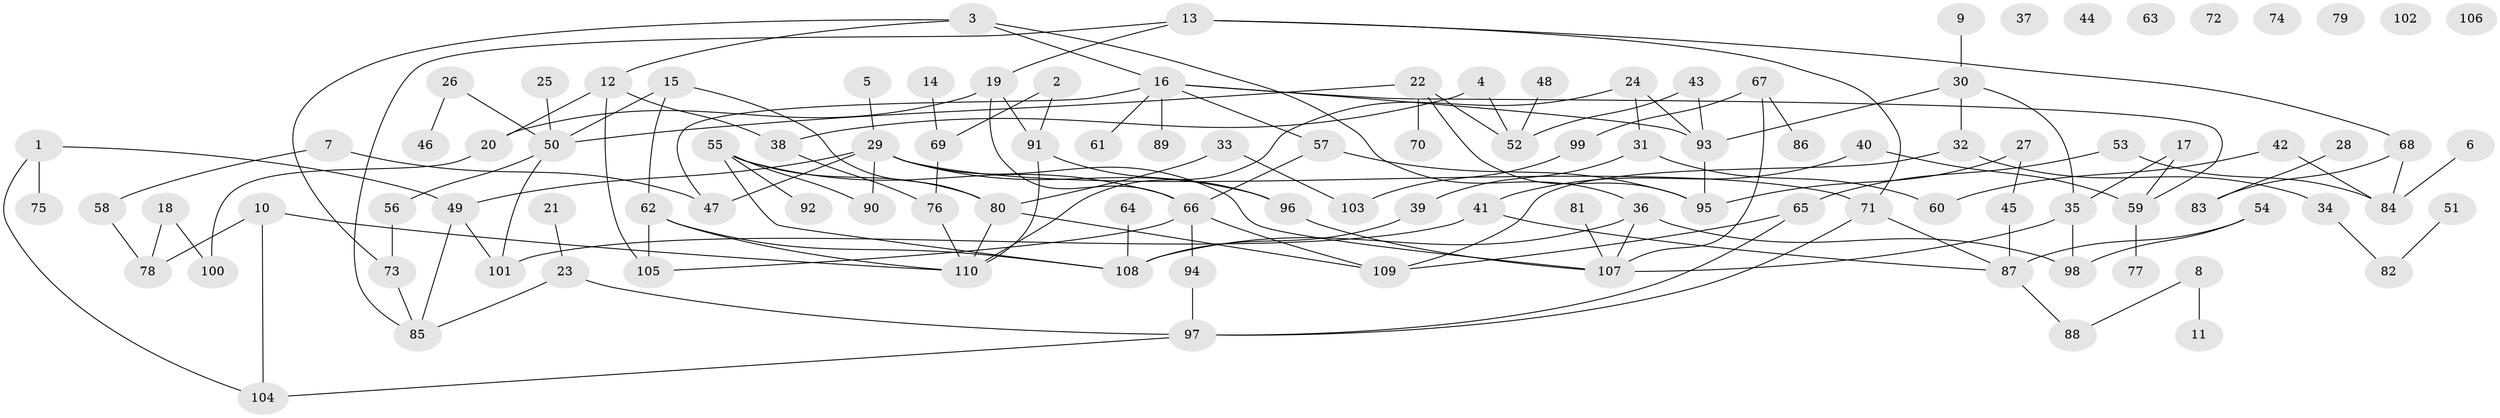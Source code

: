// Generated by graph-tools (version 1.1) at 2025/13/03/09/25 04:13:11]
// undirected, 110 vertices, 144 edges
graph export_dot {
graph [start="1"]
  node [color=gray90,style=filled];
  1;
  2;
  3;
  4;
  5;
  6;
  7;
  8;
  9;
  10;
  11;
  12;
  13;
  14;
  15;
  16;
  17;
  18;
  19;
  20;
  21;
  22;
  23;
  24;
  25;
  26;
  27;
  28;
  29;
  30;
  31;
  32;
  33;
  34;
  35;
  36;
  37;
  38;
  39;
  40;
  41;
  42;
  43;
  44;
  45;
  46;
  47;
  48;
  49;
  50;
  51;
  52;
  53;
  54;
  55;
  56;
  57;
  58;
  59;
  60;
  61;
  62;
  63;
  64;
  65;
  66;
  67;
  68;
  69;
  70;
  71;
  72;
  73;
  74;
  75;
  76;
  77;
  78;
  79;
  80;
  81;
  82;
  83;
  84;
  85;
  86;
  87;
  88;
  89;
  90;
  91;
  92;
  93;
  94;
  95;
  96;
  97;
  98;
  99;
  100;
  101;
  102;
  103;
  104;
  105;
  106;
  107;
  108;
  109;
  110;
  1 -- 49;
  1 -- 75;
  1 -- 104;
  2 -- 69;
  2 -- 91;
  3 -- 12;
  3 -- 16;
  3 -- 36;
  3 -- 73;
  4 -- 38;
  4 -- 52;
  5 -- 29;
  6 -- 84;
  7 -- 47;
  7 -- 58;
  8 -- 11;
  8 -- 88;
  9 -- 30;
  10 -- 78;
  10 -- 104;
  10 -- 110;
  12 -- 20;
  12 -- 38;
  12 -- 105;
  13 -- 19;
  13 -- 68;
  13 -- 71;
  13 -- 85;
  14 -- 69;
  15 -- 50;
  15 -- 62;
  15 -- 80;
  16 -- 47;
  16 -- 57;
  16 -- 59;
  16 -- 61;
  16 -- 89;
  16 -- 93;
  17 -- 35;
  17 -- 59;
  18 -- 78;
  18 -- 100;
  19 -- 20;
  19 -- 66;
  19 -- 91;
  20 -- 100;
  21 -- 23;
  22 -- 50;
  22 -- 52;
  22 -- 70;
  22 -- 95;
  23 -- 85;
  23 -- 97;
  24 -- 31;
  24 -- 93;
  24 -- 110;
  25 -- 50;
  26 -- 46;
  26 -- 50;
  27 -- 45;
  27 -- 95;
  28 -- 83;
  29 -- 47;
  29 -- 49;
  29 -- 71;
  29 -- 90;
  29 -- 96;
  29 -- 107;
  30 -- 32;
  30 -- 35;
  30 -- 93;
  31 -- 39;
  31 -- 60;
  32 -- 34;
  32 -- 109;
  33 -- 80;
  33 -- 103;
  34 -- 82;
  35 -- 98;
  35 -- 107;
  36 -- 98;
  36 -- 107;
  36 -- 108;
  38 -- 76;
  39 -- 108;
  40 -- 41;
  40 -- 59;
  41 -- 87;
  41 -- 101;
  42 -- 60;
  42 -- 84;
  43 -- 52;
  43 -- 93;
  45 -- 87;
  48 -- 52;
  49 -- 85;
  49 -- 101;
  50 -- 56;
  50 -- 101;
  51 -- 82;
  53 -- 65;
  53 -- 84;
  54 -- 87;
  54 -- 98;
  55 -- 66;
  55 -- 80;
  55 -- 90;
  55 -- 92;
  55 -- 108;
  56 -- 73;
  57 -- 66;
  57 -- 95;
  58 -- 78;
  59 -- 77;
  62 -- 105;
  62 -- 108;
  62 -- 110;
  64 -- 108;
  65 -- 97;
  65 -- 109;
  66 -- 94;
  66 -- 105;
  66 -- 109;
  67 -- 86;
  67 -- 99;
  67 -- 107;
  68 -- 83;
  68 -- 84;
  69 -- 76;
  71 -- 87;
  71 -- 97;
  73 -- 85;
  76 -- 110;
  80 -- 109;
  80 -- 110;
  81 -- 107;
  87 -- 88;
  91 -- 96;
  91 -- 110;
  93 -- 95;
  94 -- 97;
  96 -- 107;
  97 -- 104;
  99 -- 103;
}
